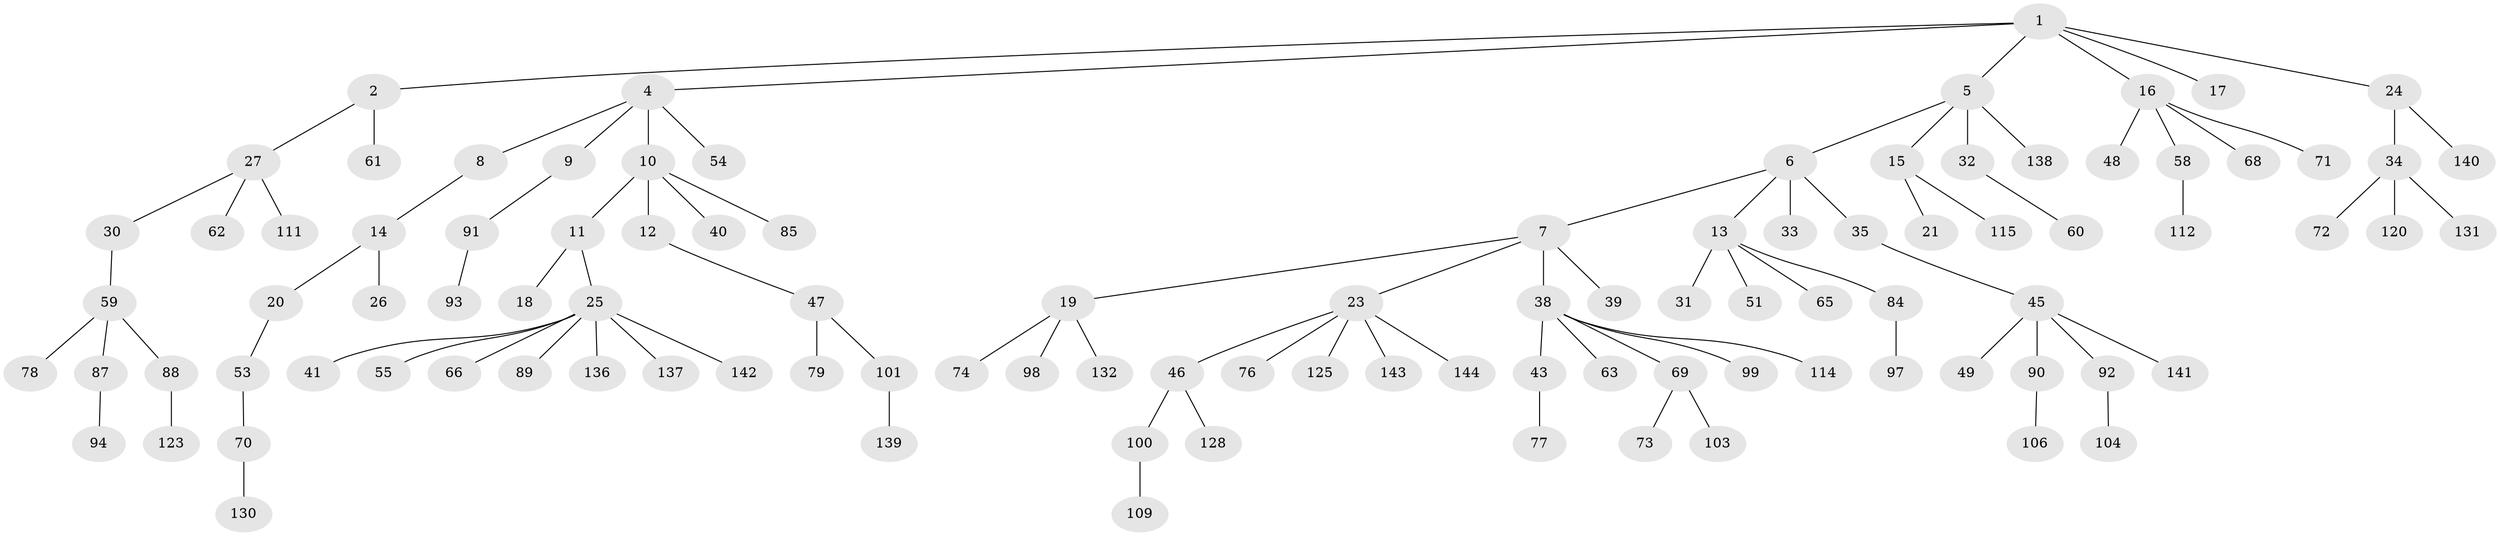// original degree distribution, {5: 0.04861111111111111, 4: 0.05555555555555555, 3: 0.11805555555555555, 6: 0.020833333333333332, 2: 0.24305555555555555, 1: 0.5069444444444444, 7: 0.006944444444444444}
// Generated by graph-tools (version 1.1) at 2025/42/03/06/25 10:42:05]
// undirected, 103 vertices, 102 edges
graph export_dot {
graph [start="1"]
  node [color=gray90,style=filled];
  1 [super="+3"];
  2 [super="+110"];
  4 [super="+36"];
  5 [super="+75"];
  6;
  7 [super="+124"];
  8;
  9 [super="+22"];
  10 [super="+28"];
  11;
  12;
  13 [super="+119"];
  14 [super="+95"];
  15 [super="+64"];
  16 [super="+52"];
  17;
  18;
  19 [super="+50"];
  20;
  21;
  23 [super="+37"];
  24 [super="+96"];
  25 [super="+29"];
  26;
  27 [super="+57"];
  30 [super="+129"];
  31;
  32;
  33;
  34 [super="+44"];
  35 [super="+67"];
  38 [super="+42"];
  39;
  40;
  41;
  43 [super="+80"];
  45 [super="+83"];
  46 [super="+105"];
  47 [super="+56"];
  48 [super="+113"];
  49;
  51;
  53;
  54;
  55;
  58;
  59;
  60 [super="+82"];
  61 [super="+102"];
  62;
  63 [super="+86"];
  65;
  66;
  68;
  69;
  70 [super="+108"];
  71;
  72;
  73 [super="+118"];
  74;
  76;
  77;
  78 [super="+81"];
  79;
  84;
  85;
  87 [super="+126"];
  88 [super="+116"];
  89 [super="+134"];
  90;
  91;
  92 [super="+107"];
  93;
  94;
  97 [super="+122"];
  98;
  99;
  100;
  101 [super="+135"];
  103;
  104;
  106;
  109;
  111 [super="+133"];
  112 [super="+117"];
  114 [super="+121"];
  115;
  120 [super="+127"];
  123;
  125;
  128;
  130;
  131;
  132;
  136;
  137;
  138;
  139;
  140;
  141;
  142;
  143;
  144;
  1 -- 2;
  1 -- 4;
  1 -- 5;
  1 -- 24;
  1 -- 16;
  1 -- 17;
  2 -- 27;
  2 -- 61;
  4 -- 8;
  4 -- 9;
  4 -- 10;
  4 -- 54;
  5 -- 6;
  5 -- 15;
  5 -- 32;
  5 -- 138;
  6 -- 7;
  6 -- 13;
  6 -- 33;
  6 -- 35;
  7 -- 19;
  7 -- 23;
  7 -- 38;
  7 -- 39;
  8 -- 14;
  9 -- 91;
  10 -- 11;
  10 -- 12;
  10 -- 40;
  10 -- 85;
  11 -- 18;
  11 -- 25;
  12 -- 47;
  13 -- 31;
  13 -- 51;
  13 -- 65;
  13 -- 84;
  14 -- 20;
  14 -- 26;
  15 -- 21;
  15 -- 115;
  16 -- 48;
  16 -- 58;
  16 -- 68;
  16 -- 71;
  19 -- 132;
  19 -- 74;
  19 -- 98;
  20 -- 53;
  23 -- 144;
  23 -- 76;
  23 -- 125;
  23 -- 46;
  23 -- 143;
  24 -- 34;
  24 -- 140;
  25 -- 41;
  25 -- 89;
  25 -- 136;
  25 -- 137;
  25 -- 142;
  25 -- 66;
  25 -- 55;
  27 -- 30;
  27 -- 62;
  27 -- 111;
  30 -- 59;
  32 -- 60;
  34 -- 72;
  34 -- 120;
  34 -- 131;
  35 -- 45;
  38 -- 43;
  38 -- 69;
  38 -- 114;
  38 -- 99;
  38 -- 63;
  43 -- 77;
  45 -- 49;
  45 -- 92;
  45 -- 141;
  45 -- 90;
  46 -- 100;
  46 -- 128;
  47 -- 79;
  47 -- 101;
  53 -- 70;
  58 -- 112;
  59 -- 78;
  59 -- 87;
  59 -- 88;
  69 -- 73;
  69 -- 103;
  70 -- 130;
  84 -- 97;
  87 -- 94;
  88 -- 123;
  90 -- 106;
  91 -- 93;
  92 -- 104;
  100 -- 109;
  101 -- 139;
}
